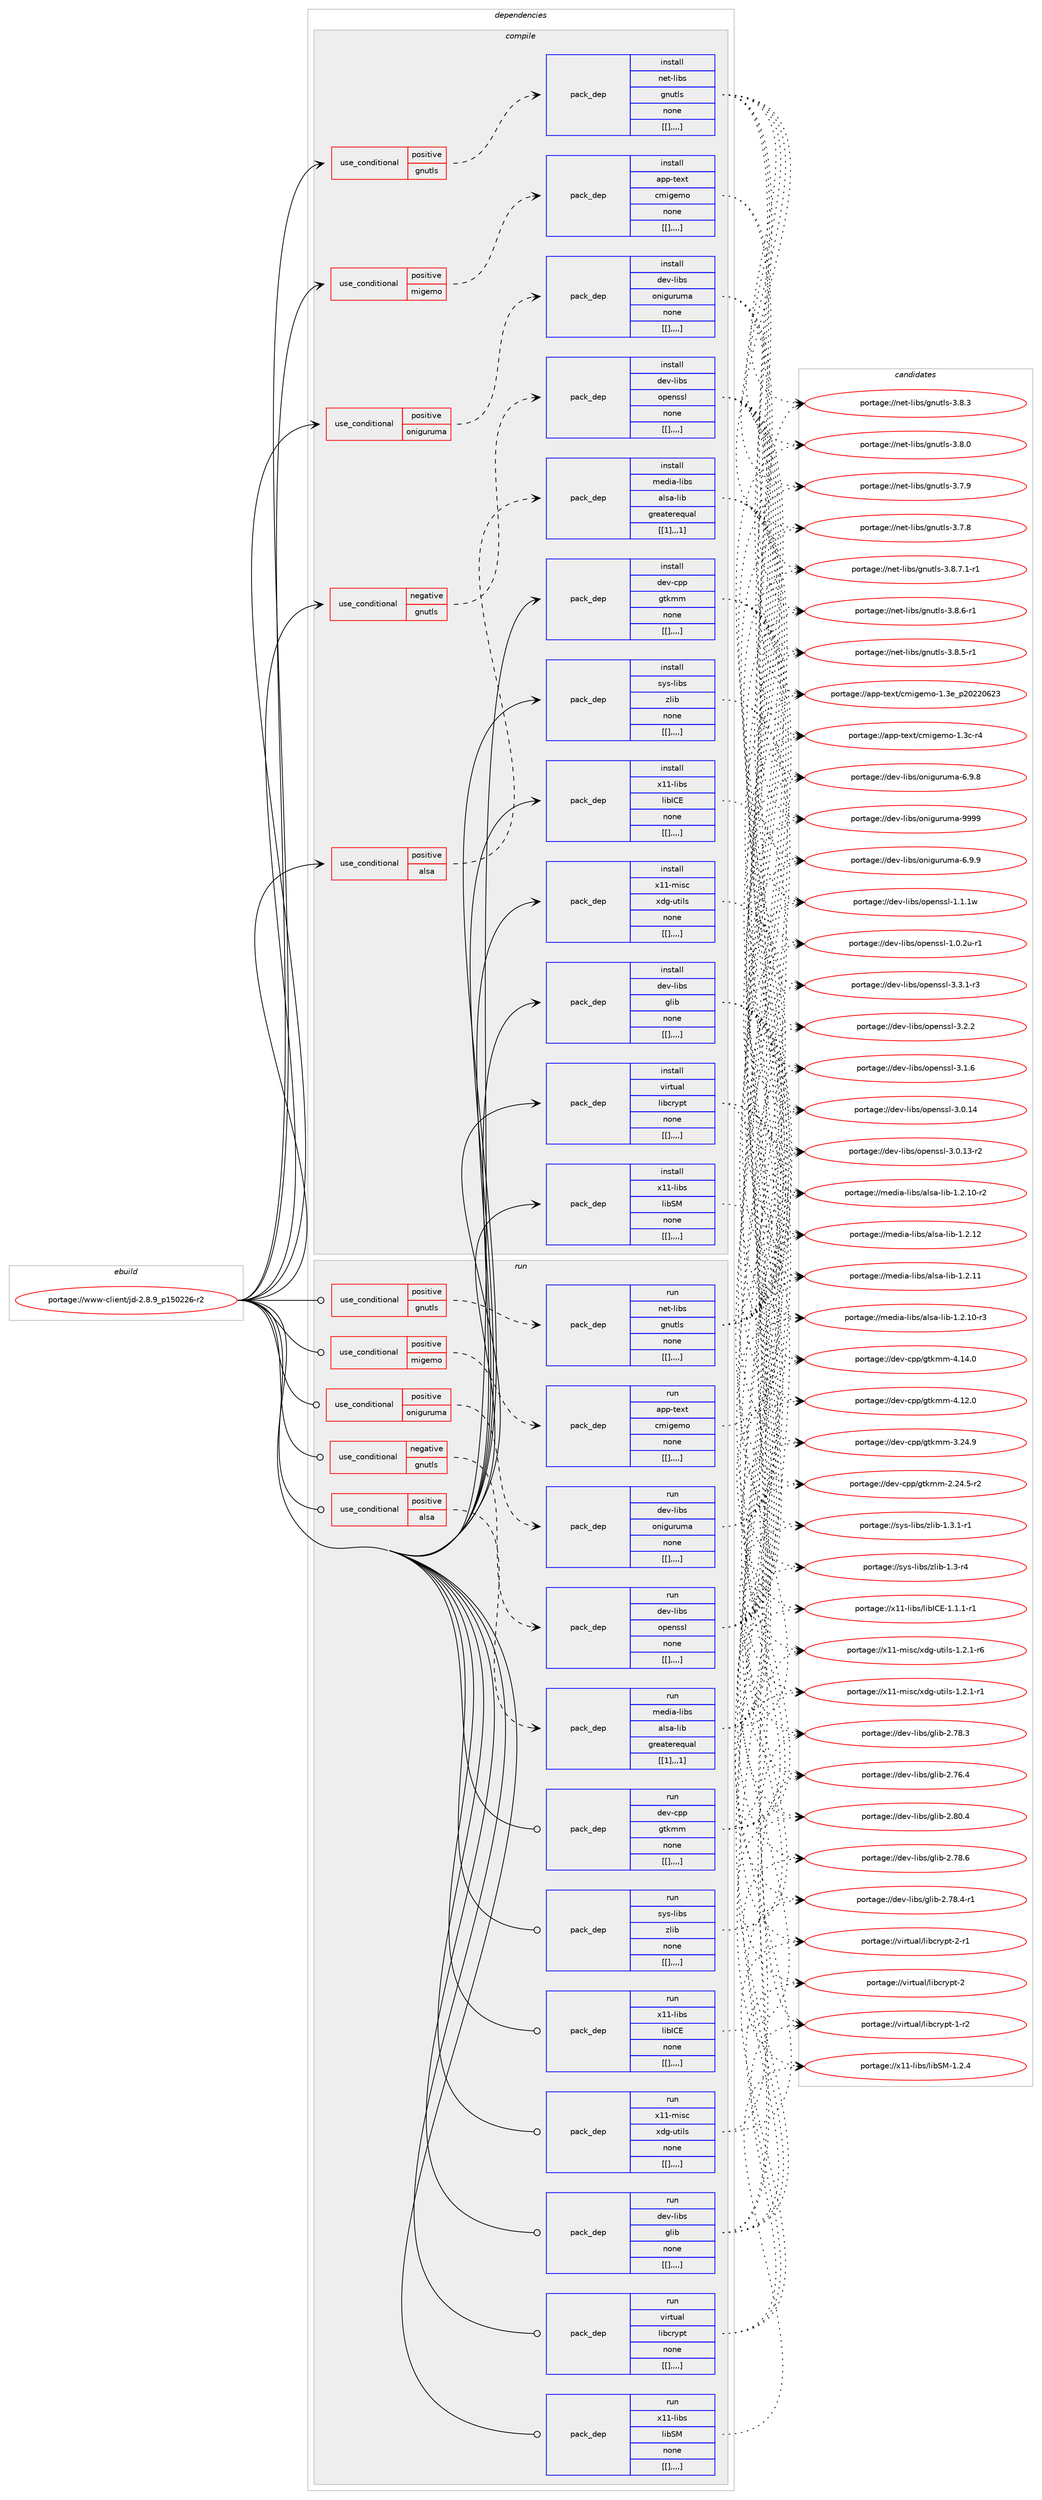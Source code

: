 digraph prolog {

# *************
# Graph options
# *************

newrank=true;
concentrate=true;
compound=true;
graph [rankdir=LR,fontname=Helvetica,fontsize=10,ranksep=1.5];#, ranksep=2.5, nodesep=0.2];
edge  [arrowhead=vee];
node  [fontname=Helvetica,fontsize=10];

# **********
# The ebuild
# **********

subgraph cluster_leftcol {
color=gray;
label=<<i>ebuild</i>>;
id [label="portage://www-client/jd-2.8.9_p150226-r2", color=red, width=4, href="../www-client/jd-2.8.9_p150226-r2.svg"];
}

# ****************
# The dependencies
# ****************

subgraph cluster_midcol {
color=gray;
label=<<i>dependencies</i>>;
subgraph cluster_compile {
fillcolor="#eeeeee";
style=filled;
label=<<i>compile</i>>;
subgraph cond124753 {
dependency469076 [label=<<TABLE BORDER="0" CELLBORDER="1" CELLSPACING="0" CELLPADDING="4"><TR><TD ROWSPAN="3" CELLPADDING="10">use_conditional</TD></TR><TR><TD>negative</TD></TR><TR><TD>gnutls</TD></TR></TABLE>>, shape=none, color=red];
subgraph pack340835 {
dependency469077 [label=<<TABLE BORDER="0" CELLBORDER="1" CELLSPACING="0" CELLPADDING="4" WIDTH="220"><TR><TD ROWSPAN="6" CELLPADDING="30">pack_dep</TD></TR><TR><TD WIDTH="110">install</TD></TR><TR><TD>dev-libs</TD></TR><TR><TD>openssl</TD></TR><TR><TD>none</TD></TR><TR><TD>[[],,,,]</TD></TR></TABLE>>, shape=none, color=blue];
}
dependency469076:e -> dependency469077:w [weight=20,style="dashed",arrowhead="vee"];
}
id:e -> dependency469076:w [weight=20,style="solid",arrowhead="vee"];
subgraph cond124754 {
dependency469078 [label=<<TABLE BORDER="0" CELLBORDER="1" CELLSPACING="0" CELLPADDING="4"><TR><TD ROWSPAN="3" CELLPADDING="10">use_conditional</TD></TR><TR><TD>positive</TD></TR><TR><TD>alsa</TD></TR></TABLE>>, shape=none, color=red];
subgraph pack340836 {
dependency469079 [label=<<TABLE BORDER="0" CELLBORDER="1" CELLSPACING="0" CELLPADDING="4" WIDTH="220"><TR><TD ROWSPAN="6" CELLPADDING="30">pack_dep</TD></TR><TR><TD WIDTH="110">install</TD></TR><TR><TD>media-libs</TD></TR><TR><TD>alsa-lib</TD></TR><TR><TD>greaterequal</TD></TR><TR><TD>[[1],,,1]</TD></TR></TABLE>>, shape=none, color=blue];
}
dependency469078:e -> dependency469079:w [weight=20,style="dashed",arrowhead="vee"];
}
id:e -> dependency469078:w [weight=20,style="solid",arrowhead="vee"];
subgraph cond124755 {
dependency469080 [label=<<TABLE BORDER="0" CELLBORDER="1" CELLSPACING="0" CELLPADDING="4"><TR><TD ROWSPAN="3" CELLPADDING="10">use_conditional</TD></TR><TR><TD>positive</TD></TR><TR><TD>gnutls</TD></TR></TABLE>>, shape=none, color=red];
subgraph pack340837 {
dependency469081 [label=<<TABLE BORDER="0" CELLBORDER="1" CELLSPACING="0" CELLPADDING="4" WIDTH="220"><TR><TD ROWSPAN="6" CELLPADDING="30">pack_dep</TD></TR><TR><TD WIDTH="110">install</TD></TR><TR><TD>net-libs</TD></TR><TR><TD>gnutls</TD></TR><TR><TD>none</TD></TR><TR><TD>[[],,,,]</TD></TR></TABLE>>, shape=none, color=blue];
}
dependency469080:e -> dependency469081:w [weight=20,style="dashed",arrowhead="vee"];
}
id:e -> dependency469080:w [weight=20,style="solid",arrowhead="vee"];
subgraph cond124756 {
dependency469082 [label=<<TABLE BORDER="0" CELLBORDER="1" CELLSPACING="0" CELLPADDING="4"><TR><TD ROWSPAN="3" CELLPADDING="10">use_conditional</TD></TR><TR><TD>positive</TD></TR><TR><TD>migemo</TD></TR></TABLE>>, shape=none, color=red];
subgraph pack340838 {
dependency469083 [label=<<TABLE BORDER="0" CELLBORDER="1" CELLSPACING="0" CELLPADDING="4" WIDTH="220"><TR><TD ROWSPAN="6" CELLPADDING="30">pack_dep</TD></TR><TR><TD WIDTH="110">install</TD></TR><TR><TD>app-text</TD></TR><TR><TD>cmigemo</TD></TR><TR><TD>none</TD></TR><TR><TD>[[],,,,]</TD></TR></TABLE>>, shape=none, color=blue];
}
dependency469082:e -> dependency469083:w [weight=20,style="dashed",arrowhead="vee"];
}
id:e -> dependency469082:w [weight=20,style="solid",arrowhead="vee"];
subgraph cond124757 {
dependency469084 [label=<<TABLE BORDER="0" CELLBORDER="1" CELLSPACING="0" CELLPADDING="4"><TR><TD ROWSPAN="3" CELLPADDING="10">use_conditional</TD></TR><TR><TD>positive</TD></TR><TR><TD>oniguruma</TD></TR></TABLE>>, shape=none, color=red];
subgraph pack340839 {
dependency469085 [label=<<TABLE BORDER="0" CELLBORDER="1" CELLSPACING="0" CELLPADDING="4" WIDTH="220"><TR><TD ROWSPAN="6" CELLPADDING="30">pack_dep</TD></TR><TR><TD WIDTH="110">install</TD></TR><TR><TD>dev-libs</TD></TR><TR><TD>oniguruma</TD></TR><TR><TD>none</TD></TR><TR><TD>[[],,,,]</TD></TR></TABLE>>, shape=none, color=blue];
}
dependency469084:e -> dependency469085:w [weight=20,style="dashed",arrowhead="vee"];
}
id:e -> dependency469084:w [weight=20,style="solid",arrowhead="vee"];
subgraph pack340840 {
dependency469086 [label=<<TABLE BORDER="0" CELLBORDER="1" CELLSPACING="0" CELLPADDING="4" WIDTH="220"><TR><TD ROWSPAN="6" CELLPADDING="30">pack_dep</TD></TR><TR><TD WIDTH="110">install</TD></TR><TR><TD>dev-cpp</TD></TR><TR><TD>gtkmm</TD></TR><TR><TD>none</TD></TR><TR><TD>[[],,,,]</TD></TR></TABLE>>, shape=none, color=blue];
}
id:e -> dependency469086:w [weight=20,style="solid",arrowhead="vee"];
subgraph pack340841 {
dependency469087 [label=<<TABLE BORDER="0" CELLBORDER="1" CELLSPACING="0" CELLPADDING="4" WIDTH="220"><TR><TD ROWSPAN="6" CELLPADDING="30">pack_dep</TD></TR><TR><TD WIDTH="110">install</TD></TR><TR><TD>dev-libs</TD></TR><TR><TD>glib</TD></TR><TR><TD>none</TD></TR><TR><TD>[[],,,,]</TD></TR></TABLE>>, shape=none, color=blue];
}
id:e -> dependency469087:w [weight=20,style="solid",arrowhead="vee"];
subgraph pack340842 {
dependency469088 [label=<<TABLE BORDER="0" CELLBORDER="1" CELLSPACING="0" CELLPADDING="4" WIDTH="220"><TR><TD ROWSPAN="6" CELLPADDING="30">pack_dep</TD></TR><TR><TD WIDTH="110">install</TD></TR><TR><TD>sys-libs</TD></TR><TR><TD>zlib</TD></TR><TR><TD>none</TD></TR><TR><TD>[[],,,,]</TD></TR></TABLE>>, shape=none, color=blue];
}
id:e -> dependency469088:w [weight=20,style="solid",arrowhead="vee"];
subgraph pack340843 {
dependency469089 [label=<<TABLE BORDER="0" CELLBORDER="1" CELLSPACING="0" CELLPADDING="4" WIDTH="220"><TR><TD ROWSPAN="6" CELLPADDING="30">pack_dep</TD></TR><TR><TD WIDTH="110">install</TD></TR><TR><TD>virtual</TD></TR><TR><TD>libcrypt</TD></TR><TR><TD>none</TD></TR><TR><TD>[[],,,,]</TD></TR></TABLE>>, shape=none, color=blue];
}
id:e -> dependency469089:w [weight=20,style="solid",arrowhead="vee"];
subgraph pack340844 {
dependency469090 [label=<<TABLE BORDER="0" CELLBORDER="1" CELLSPACING="0" CELLPADDING="4" WIDTH="220"><TR><TD ROWSPAN="6" CELLPADDING="30">pack_dep</TD></TR><TR><TD WIDTH="110">install</TD></TR><TR><TD>x11-libs</TD></TR><TR><TD>libICE</TD></TR><TR><TD>none</TD></TR><TR><TD>[[],,,,]</TD></TR></TABLE>>, shape=none, color=blue];
}
id:e -> dependency469090:w [weight=20,style="solid",arrowhead="vee"];
subgraph pack340845 {
dependency469091 [label=<<TABLE BORDER="0" CELLBORDER="1" CELLSPACING="0" CELLPADDING="4" WIDTH="220"><TR><TD ROWSPAN="6" CELLPADDING="30">pack_dep</TD></TR><TR><TD WIDTH="110">install</TD></TR><TR><TD>x11-libs</TD></TR><TR><TD>libSM</TD></TR><TR><TD>none</TD></TR><TR><TD>[[],,,,]</TD></TR></TABLE>>, shape=none, color=blue];
}
id:e -> dependency469091:w [weight=20,style="solid",arrowhead="vee"];
subgraph pack340846 {
dependency469092 [label=<<TABLE BORDER="0" CELLBORDER="1" CELLSPACING="0" CELLPADDING="4" WIDTH="220"><TR><TD ROWSPAN="6" CELLPADDING="30">pack_dep</TD></TR><TR><TD WIDTH="110">install</TD></TR><TR><TD>x11-misc</TD></TR><TR><TD>xdg-utils</TD></TR><TR><TD>none</TD></TR><TR><TD>[[],,,,]</TD></TR></TABLE>>, shape=none, color=blue];
}
id:e -> dependency469092:w [weight=20,style="solid",arrowhead="vee"];
}
subgraph cluster_compileandrun {
fillcolor="#eeeeee";
style=filled;
label=<<i>compile and run</i>>;
}
subgraph cluster_run {
fillcolor="#eeeeee";
style=filled;
label=<<i>run</i>>;
subgraph cond124758 {
dependency469093 [label=<<TABLE BORDER="0" CELLBORDER="1" CELLSPACING="0" CELLPADDING="4"><TR><TD ROWSPAN="3" CELLPADDING="10">use_conditional</TD></TR><TR><TD>negative</TD></TR><TR><TD>gnutls</TD></TR></TABLE>>, shape=none, color=red];
subgraph pack340847 {
dependency469094 [label=<<TABLE BORDER="0" CELLBORDER="1" CELLSPACING="0" CELLPADDING="4" WIDTH="220"><TR><TD ROWSPAN="6" CELLPADDING="30">pack_dep</TD></TR><TR><TD WIDTH="110">run</TD></TR><TR><TD>dev-libs</TD></TR><TR><TD>openssl</TD></TR><TR><TD>none</TD></TR><TR><TD>[[],,,,]</TD></TR></TABLE>>, shape=none, color=blue];
}
dependency469093:e -> dependency469094:w [weight=20,style="dashed",arrowhead="vee"];
}
id:e -> dependency469093:w [weight=20,style="solid",arrowhead="odot"];
subgraph cond124759 {
dependency469095 [label=<<TABLE BORDER="0" CELLBORDER="1" CELLSPACING="0" CELLPADDING="4"><TR><TD ROWSPAN="3" CELLPADDING="10">use_conditional</TD></TR><TR><TD>positive</TD></TR><TR><TD>alsa</TD></TR></TABLE>>, shape=none, color=red];
subgraph pack340848 {
dependency469096 [label=<<TABLE BORDER="0" CELLBORDER="1" CELLSPACING="0" CELLPADDING="4" WIDTH="220"><TR><TD ROWSPAN="6" CELLPADDING="30">pack_dep</TD></TR><TR><TD WIDTH="110">run</TD></TR><TR><TD>media-libs</TD></TR><TR><TD>alsa-lib</TD></TR><TR><TD>greaterequal</TD></TR><TR><TD>[[1],,,1]</TD></TR></TABLE>>, shape=none, color=blue];
}
dependency469095:e -> dependency469096:w [weight=20,style="dashed",arrowhead="vee"];
}
id:e -> dependency469095:w [weight=20,style="solid",arrowhead="odot"];
subgraph cond124760 {
dependency469097 [label=<<TABLE BORDER="0" CELLBORDER="1" CELLSPACING="0" CELLPADDING="4"><TR><TD ROWSPAN="3" CELLPADDING="10">use_conditional</TD></TR><TR><TD>positive</TD></TR><TR><TD>gnutls</TD></TR></TABLE>>, shape=none, color=red];
subgraph pack340849 {
dependency469098 [label=<<TABLE BORDER="0" CELLBORDER="1" CELLSPACING="0" CELLPADDING="4" WIDTH="220"><TR><TD ROWSPAN="6" CELLPADDING="30">pack_dep</TD></TR><TR><TD WIDTH="110">run</TD></TR><TR><TD>net-libs</TD></TR><TR><TD>gnutls</TD></TR><TR><TD>none</TD></TR><TR><TD>[[],,,,]</TD></TR></TABLE>>, shape=none, color=blue];
}
dependency469097:e -> dependency469098:w [weight=20,style="dashed",arrowhead="vee"];
}
id:e -> dependency469097:w [weight=20,style="solid",arrowhead="odot"];
subgraph cond124761 {
dependency469099 [label=<<TABLE BORDER="0" CELLBORDER="1" CELLSPACING="0" CELLPADDING="4"><TR><TD ROWSPAN="3" CELLPADDING="10">use_conditional</TD></TR><TR><TD>positive</TD></TR><TR><TD>migemo</TD></TR></TABLE>>, shape=none, color=red];
subgraph pack340850 {
dependency469100 [label=<<TABLE BORDER="0" CELLBORDER="1" CELLSPACING="0" CELLPADDING="4" WIDTH="220"><TR><TD ROWSPAN="6" CELLPADDING="30">pack_dep</TD></TR><TR><TD WIDTH="110">run</TD></TR><TR><TD>app-text</TD></TR><TR><TD>cmigemo</TD></TR><TR><TD>none</TD></TR><TR><TD>[[],,,,]</TD></TR></TABLE>>, shape=none, color=blue];
}
dependency469099:e -> dependency469100:w [weight=20,style="dashed",arrowhead="vee"];
}
id:e -> dependency469099:w [weight=20,style="solid",arrowhead="odot"];
subgraph cond124762 {
dependency469101 [label=<<TABLE BORDER="0" CELLBORDER="1" CELLSPACING="0" CELLPADDING="4"><TR><TD ROWSPAN="3" CELLPADDING="10">use_conditional</TD></TR><TR><TD>positive</TD></TR><TR><TD>oniguruma</TD></TR></TABLE>>, shape=none, color=red];
subgraph pack340851 {
dependency469102 [label=<<TABLE BORDER="0" CELLBORDER="1" CELLSPACING="0" CELLPADDING="4" WIDTH="220"><TR><TD ROWSPAN="6" CELLPADDING="30">pack_dep</TD></TR><TR><TD WIDTH="110">run</TD></TR><TR><TD>dev-libs</TD></TR><TR><TD>oniguruma</TD></TR><TR><TD>none</TD></TR><TR><TD>[[],,,,]</TD></TR></TABLE>>, shape=none, color=blue];
}
dependency469101:e -> dependency469102:w [weight=20,style="dashed",arrowhead="vee"];
}
id:e -> dependency469101:w [weight=20,style="solid",arrowhead="odot"];
subgraph pack340852 {
dependency469103 [label=<<TABLE BORDER="0" CELLBORDER="1" CELLSPACING="0" CELLPADDING="4" WIDTH="220"><TR><TD ROWSPAN="6" CELLPADDING="30">pack_dep</TD></TR><TR><TD WIDTH="110">run</TD></TR><TR><TD>dev-cpp</TD></TR><TR><TD>gtkmm</TD></TR><TR><TD>none</TD></TR><TR><TD>[[],,,,]</TD></TR></TABLE>>, shape=none, color=blue];
}
id:e -> dependency469103:w [weight=20,style="solid",arrowhead="odot"];
subgraph pack340853 {
dependency469104 [label=<<TABLE BORDER="0" CELLBORDER="1" CELLSPACING="0" CELLPADDING="4" WIDTH="220"><TR><TD ROWSPAN="6" CELLPADDING="30">pack_dep</TD></TR><TR><TD WIDTH="110">run</TD></TR><TR><TD>dev-libs</TD></TR><TR><TD>glib</TD></TR><TR><TD>none</TD></TR><TR><TD>[[],,,,]</TD></TR></TABLE>>, shape=none, color=blue];
}
id:e -> dependency469104:w [weight=20,style="solid",arrowhead="odot"];
subgraph pack340854 {
dependency469105 [label=<<TABLE BORDER="0" CELLBORDER="1" CELLSPACING="0" CELLPADDING="4" WIDTH="220"><TR><TD ROWSPAN="6" CELLPADDING="30">pack_dep</TD></TR><TR><TD WIDTH="110">run</TD></TR><TR><TD>sys-libs</TD></TR><TR><TD>zlib</TD></TR><TR><TD>none</TD></TR><TR><TD>[[],,,,]</TD></TR></TABLE>>, shape=none, color=blue];
}
id:e -> dependency469105:w [weight=20,style="solid",arrowhead="odot"];
subgraph pack340855 {
dependency469106 [label=<<TABLE BORDER="0" CELLBORDER="1" CELLSPACING="0" CELLPADDING="4" WIDTH="220"><TR><TD ROWSPAN="6" CELLPADDING="30">pack_dep</TD></TR><TR><TD WIDTH="110">run</TD></TR><TR><TD>virtual</TD></TR><TR><TD>libcrypt</TD></TR><TR><TD>none</TD></TR><TR><TD>[[],,,,]</TD></TR></TABLE>>, shape=none, color=blue];
}
id:e -> dependency469106:w [weight=20,style="solid",arrowhead="odot"];
subgraph pack340856 {
dependency469107 [label=<<TABLE BORDER="0" CELLBORDER="1" CELLSPACING="0" CELLPADDING="4" WIDTH="220"><TR><TD ROWSPAN="6" CELLPADDING="30">pack_dep</TD></TR><TR><TD WIDTH="110">run</TD></TR><TR><TD>x11-libs</TD></TR><TR><TD>libICE</TD></TR><TR><TD>none</TD></TR><TR><TD>[[],,,,]</TD></TR></TABLE>>, shape=none, color=blue];
}
id:e -> dependency469107:w [weight=20,style="solid",arrowhead="odot"];
subgraph pack340857 {
dependency469108 [label=<<TABLE BORDER="0" CELLBORDER="1" CELLSPACING="0" CELLPADDING="4" WIDTH="220"><TR><TD ROWSPAN="6" CELLPADDING="30">pack_dep</TD></TR><TR><TD WIDTH="110">run</TD></TR><TR><TD>x11-libs</TD></TR><TR><TD>libSM</TD></TR><TR><TD>none</TD></TR><TR><TD>[[],,,,]</TD></TR></TABLE>>, shape=none, color=blue];
}
id:e -> dependency469108:w [weight=20,style="solid",arrowhead="odot"];
subgraph pack340858 {
dependency469109 [label=<<TABLE BORDER="0" CELLBORDER="1" CELLSPACING="0" CELLPADDING="4" WIDTH="220"><TR><TD ROWSPAN="6" CELLPADDING="30">pack_dep</TD></TR><TR><TD WIDTH="110">run</TD></TR><TR><TD>x11-misc</TD></TR><TR><TD>xdg-utils</TD></TR><TR><TD>none</TD></TR><TR><TD>[[],,,,]</TD></TR></TABLE>>, shape=none, color=blue];
}
id:e -> dependency469109:w [weight=20,style="solid",arrowhead="odot"];
}
}

# **************
# The candidates
# **************

subgraph cluster_choices {
rank=same;
color=gray;
label=<<i>candidates</i>>;

subgraph choice340835 {
color=black;
nodesep=1;
choice1001011184510810598115471111121011101151151084551465146494511451 [label="portage://dev-libs/openssl-3.3.1-r3", color=red, width=4,href="../dev-libs/openssl-3.3.1-r3.svg"];
choice100101118451081059811547111112101110115115108455146504650 [label="portage://dev-libs/openssl-3.2.2", color=red, width=4,href="../dev-libs/openssl-3.2.2.svg"];
choice100101118451081059811547111112101110115115108455146494654 [label="portage://dev-libs/openssl-3.1.6", color=red, width=4,href="../dev-libs/openssl-3.1.6.svg"];
choice10010111845108105981154711111210111011511510845514648464952 [label="portage://dev-libs/openssl-3.0.14", color=red, width=4,href="../dev-libs/openssl-3.0.14.svg"];
choice100101118451081059811547111112101110115115108455146484649514511450 [label="portage://dev-libs/openssl-3.0.13-r2", color=red, width=4,href="../dev-libs/openssl-3.0.13-r2.svg"];
choice100101118451081059811547111112101110115115108454946494649119 [label="portage://dev-libs/openssl-1.1.1w", color=red, width=4,href="../dev-libs/openssl-1.1.1w.svg"];
choice1001011184510810598115471111121011101151151084549464846501174511449 [label="portage://dev-libs/openssl-1.0.2u-r1", color=red, width=4,href="../dev-libs/openssl-1.0.2u-r1.svg"];
dependency469077:e -> choice1001011184510810598115471111121011101151151084551465146494511451:w [style=dotted,weight="100"];
dependency469077:e -> choice100101118451081059811547111112101110115115108455146504650:w [style=dotted,weight="100"];
dependency469077:e -> choice100101118451081059811547111112101110115115108455146494654:w [style=dotted,weight="100"];
dependency469077:e -> choice10010111845108105981154711111210111011511510845514648464952:w [style=dotted,weight="100"];
dependency469077:e -> choice100101118451081059811547111112101110115115108455146484649514511450:w [style=dotted,weight="100"];
dependency469077:e -> choice100101118451081059811547111112101110115115108454946494649119:w [style=dotted,weight="100"];
dependency469077:e -> choice1001011184510810598115471111121011101151151084549464846501174511449:w [style=dotted,weight="100"];
}
subgraph choice340836 {
color=black;
nodesep=1;
choice109101100105974510810598115479710811597451081059845494650464950 [label="portage://media-libs/alsa-lib-1.2.12", color=red, width=4,href="../media-libs/alsa-lib-1.2.12.svg"];
choice109101100105974510810598115479710811597451081059845494650464949 [label="portage://media-libs/alsa-lib-1.2.11", color=red, width=4,href="../media-libs/alsa-lib-1.2.11.svg"];
choice1091011001059745108105981154797108115974510810598454946504649484511451 [label="portage://media-libs/alsa-lib-1.2.10-r3", color=red, width=4,href="../media-libs/alsa-lib-1.2.10-r3.svg"];
choice1091011001059745108105981154797108115974510810598454946504649484511450 [label="portage://media-libs/alsa-lib-1.2.10-r2", color=red, width=4,href="../media-libs/alsa-lib-1.2.10-r2.svg"];
dependency469079:e -> choice109101100105974510810598115479710811597451081059845494650464950:w [style=dotted,weight="100"];
dependency469079:e -> choice109101100105974510810598115479710811597451081059845494650464949:w [style=dotted,weight="100"];
dependency469079:e -> choice1091011001059745108105981154797108115974510810598454946504649484511451:w [style=dotted,weight="100"];
dependency469079:e -> choice1091011001059745108105981154797108115974510810598454946504649484511450:w [style=dotted,weight="100"];
}
subgraph choice340837 {
color=black;
nodesep=1;
choice11010111645108105981154710311011711610811545514656465546494511449 [label="portage://net-libs/gnutls-3.8.7.1-r1", color=red, width=4,href="../net-libs/gnutls-3.8.7.1-r1.svg"];
choice1101011164510810598115471031101171161081154551465646544511449 [label="portage://net-libs/gnutls-3.8.6-r1", color=red, width=4,href="../net-libs/gnutls-3.8.6-r1.svg"];
choice1101011164510810598115471031101171161081154551465646534511449 [label="portage://net-libs/gnutls-3.8.5-r1", color=red, width=4,href="../net-libs/gnutls-3.8.5-r1.svg"];
choice110101116451081059811547103110117116108115455146564651 [label="portage://net-libs/gnutls-3.8.3", color=red, width=4,href="../net-libs/gnutls-3.8.3.svg"];
choice110101116451081059811547103110117116108115455146564648 [label="portage://net-libs/gnutls-3.8.0", color=red, width=4,href="../net-libs/gnutls-3.8.0.svg"];
choice110101116451081059811547103110117116108115455146554657 [label="portage://net-libs/gnutls-3.7.9", color=red, width=4,href="../net-libs/gnutls-3.7.9.svg"];
choice110101116451081059811547103110117116108115455146554656 [label="portage://net-libs/gnutls-3.7.8", color=red, width=4,href="../net-libs/gnutls-3.7.8.svg"];
dependency469081:e -> choice11010111645108105981154710311011711610811545514656465546494511449:w [style=dotted,weight="100"];
dependency469081:e -> choice1101011164510810598115471031101171161081154551465646544511449:w [style=dotted,weight="100"];
dependency469081:e -> choice1101011164510810598115471031101171161081154551465646534511449:w [style=dotted,weight="100"];
dependency469081:e -> choice110101116451081059811547103110117116108115455146564651:w [style=dotted,weight="100"];
dependency469081:e -> choice110101116451081059811547103110117116108115455146564648:w [style=dotted,weight="100"];
dependency469081:e -> choice110101116451081059811547103110117116108115455146554657:w [style=dotted,weight="100"];
dependency469081:e -> choice110101116451081059811547103110117116108115455146554656:w [style=dotted,weight="100"];
}
subgraph choice340838 {
color=black;
nodesep=1;
choice9711211245116101120116479910910510310110911145494651101951125048505048545051 [label="portage://app-text/cmigemo-1.3e_p20220623", color=red, width=4,href="../app-text/cmigemo-1.3e_p20220623.svg"];
choice9711211245116101120116479910910510310110911145494651994511452 [label="portage://app-text/cmigemo-1.3c-r4", color=red, width=4,href="../app-text/cmigemo-1.3c-r4.svg"];
dependency469083:e -> choice9711211245116101120116479910910510310110911145494651101951125048505048545051:w [style=dotted,weight="100"];
dependency469083:e -> choice9711211245116101120116479910910510310110911145494651994511452:w [style=dotted,weight="100"];
}
subgraph choice340839 {
color=black;
nodesep=1;
choice100101118451081059811547111110105103117114117109974557575757 [label="portage://dev-libs/oniguruma-9999", color=red, width=4,href="../dev-libs/oniguruma-9999.svg"];
choice10010111845108105981154711111010510311711411710997455446574657 [label="portage://dev-libs/oniguruma-6.9.9", color=red, width=4,href="../dev-libs/oniguruma-6.9.9.svg"];
choice10010111845108105981154711111010510311711411710997455446574656 [label="portage://dev-libs/oniguruma-6.9.8", color=red, width=4,href="../dev-libs/oniguruma-6.9.8.svg"];
dependency469085:e -> choice100101118451081059811547111110105103117114117109974557575757:w [style=dotted,weight="100"];
dependency469085:e -> choice10010111845108105981154711111010510311711411710997455446574657:w [style=dotted,weight="100"];
dependency469085:e -> choice10010111845108105981154711111010510311711411710997455446574656:w [style=dotted,weight="100"];
}
subgraph choice340840 {
color=black;
nodesep=1;
choice10010111845991121124710311610710910945524649524648 [label="portage://dev-cpp/gtkmm-4.14.0", color=red, width=4,href="../dev-cpp/gtkmm-4.14.0.svg"];
choice10010111845991121124710311610710910945524649504648 [label="portage://dev-cpp/gtkmm-4.12.0", color=red, width=4,href="../dev-cpp/gtkmm-4.12.0.svg"];
choice10010111845991121124710311610710910945514650524657 [label="portage://dev-cpp/gtkmm-3.24.9", color=red, width=4,href="../dev-cpp/gtkmm-3.24.9.svg"];
choice100101118459911211247103116107109109455046505246534511450 [label="portage://dev-cpp/gtkmm-2.24.5-r2", color=red, width=4,href="../dev-cpp/gtkmm-2.24.5-r2.svg"];
dependency469086:e -> choice10010111845991121124710311610710910945524649524648:w [style=dotted,weight="100"];
dependency469086:e -> choice10010111845991121124710311610710910945524649504648:w [style=dotted,weight="100"];
dependency469086:e -> choice10010111845991121124710311610710910945514650524657:w [style=dotted,weight="100"];
dependency469086:e -> choice100101118459911211247103116107109109455046505246534511450:w [style=dotted,weight="100"];
}
subgraph choice340841 {
color=black;
nodesep=1;
choice1001011184510810598115471031081059845504656484652 [label="portage://dev-libs/glib-2.80.4", color=red, width=4,href="../dev-libs/glib-2.80.4.svg"];
choice1001011184510810598115471031081059845504655564654 [label="portage://dev-libs/glib-2.78.6", color=red, width=4,href="../dev-libs/glib-2.78.6.svg"];
choice10010111845108105981154710310810598455046555646524511449 [label="portage://dev-libs/glib-2.78.4-r1", color=red, width=4,href="../dev-libs/glib-2.78.4-r1.svg"];
choice1001011184510810598115471031081059845504655564651 [label="portage://dev-libs/glib-2.78.3", color=red, width=4,href="../dev-libs/glib-2.78.3.svg"];
choice1001011184510810598115471031081059845504655544652 [label="portage://dev-libs/glib-2.76.4", color=red, width=4,href="../dev-libs/glib-2.76.4.svg"];
dependency469087:e -> choice1001011184510810598115471031081059845504656484652:w [style=dotted,weight="100"];
dependency469087:e -> choice1001011184510810598115471031081059845504655564654:w [style=dotted,weight="100"];
dependency469087:e -> choice10010111845108105981154710310810598455046555646524511449:w [style=dotted,weight="100"];
dependency469087:e -> choice1001011184510810598115471031081059845504655564651:w [style=dotted,weight="100"];
dependency469087:e -> choice1001011184510810598115471031081059845504655544652:w [style=dotted,weight="100"];
}
subgraph choice340842 {
color=black;
nodesep=1;
choice115121115451081059811547122108105984549465146494511449 [label="portage://sys-libs/zlib-1.3.1-r1", color=red, width=4,href="../sys-libs/zlib-1.3.1-r1.svg"];
choice11512111545108105981154712210810598454946514511452 [label="portage://sys-libs/zlib-1.3-r4", color=red, width=4,href="../sys-libs/zlib-1.3-r4.svg"];
dependency469088:e -> choice115121115451081059811547122108105984549465146494511449:w [style=dotted,weight="100"];
dependency469088:e -> choice11512111545108105981154712210810598454946514511452:w [style=dotted,weight="100"];
}
subgraph choice340843 {
color=black;
nodesep=1;
choice1181051141161179710847108105989911412111211645504511449 [label="portage://virtual/libcrypt-2-r1", color=red, width=4,href="../virtual/libcrypt-2-r1.svg"];
choice118105114116117971084710810598991141211121164550 [label="portage://virtual/libcrypt-2", color=red, width=4,href="../virtual/libcrypt-2.svg"];
choice1181051141161179710847108105989911412111211645494511450 [label="portage://virtual/libcrypt-1-r2", color=red, width=4,href="../virtual/libcrypt-1-r2.svg"];
dependency469089:e -> choice1181051141161179710847108105989911412111211645504511449:w [style=dotted,weight="100"];
dependency469089:e -> choice118105114116117971084710810598991141211121164550:w [style=dotted,weight="100"];
dependency469089:e -> choice1181051141161179710847108105989911412111211645494511450:w [style=dotted,weight="100"];
}
subgraph choice340844 {
color=black;
nodesep=1;
choice1204949451081059811547108105987367694549464946494511449 [label="portage://x11-libs/libICE-1.1.1-r1", color=red, width=4,href="../x11-libs/libICE-1.1.1-r1.svg"];
dependency469090:e -> choice1204949451081059811547108105987367694549464946494511449:w [style=dotted,weight="100"];
}
subgraph choice340845 {
color=black;
nodesep=1;
choice1204949451081059811547108105988377454946504652 [label="portage://x11-libs/libSM-1.2.4", color=red, width=4,href="../x11-libs/libSM-1.2.4.svg"];
dependency469091:e -> choice1204949451081059811547108105988377454946504652:w [style=dotted,weight="100"];
}
subgraph choice340846 {
color=black;
nodesep=1;
choice1204949451091051159947120100103451171161051081154549465046494511454 [label="portage://x11-misc/xdg-utils-1.2.1-r6", color=red, width=4,href="../x11-misc/xdg-utils-1.2.1-r6.svg"];
choice1204949451091051159947120100103451171161051081154549465046494511449 [label="portage://x11-misc/xdg-utils-1.2.1-r1", color=red, width=4,href="../x11-misc/xdg-utils-1.2.1-r1.svg"];
dependency469092:e -> choice1204949451091051159947120100103451171161051081154549465046494511454:w [style=dotted,weight="100"];
dependency469092:e -> choice1204949451091051159947120100103451171161051081154549465046494511449:w [style=dotted,weight="100"];
}
subgraph choice340847 {
color=black;
nodesep=1;
choice1001011184510810598115471111121011101151151084551465146494511451 [label="portage://dev-libs/openssl-3.3.1-r3", color=red, width=4,href="../dev-libs/openssl-3.3.1-r3.svg"];
choice100101118451081059811547111112101110115115108455146504650 [label="portage://dev-libs/openssl-3.2.2", color=red, width=4,href="../dev-libs/openssl-3.2.2.svg"];
choice100101118451081059811547111112101110115115108455146494654 [label="portage://dev-libs/openssl-3.1.6", color=red, width=4,href="../dev-libs/openssl-3.1.6.svg"];
choice10010111845108105981154711111210111011511510845514648464952 [label="portage://dev-libs/openssl-3.0.14", color=red, width=4,href="../dev-libs/openssl-3.0.14.svg"];
choice100101118451081059811547111112101110115115108455146484649514511450 [label="portage://dev-libs/openssl-3.0.13-r2", color=red, width=4,href="../dev-libs/openssl-3.0.13-r2.svg"];
choice100101118451081059811547111112101110115115108454946494649119 [label="portage://dev-libs/openssl-1.1.1w", color=red, width=4,href="../dev-libs/openssl-1.1.1w.svg"];
choice1001011184510810598115471111121011101151151084549464846501174511449 [label="portage://dev-libs/openssl-1.0.2u-r1", color=red, width=4,href="../dev-libs/openssl-1.0.2u-r1.svg"];
dependency469094:e -> choice1001011184510810598115471111121011101151151084551465146494511451:w [style=dotted,weight="100"];
dependency469094:e -> choice100101118451081059811547111112101110115115108455146504650:w [style=dotted,weight="100"];
dependency469094:e -> choice100101118451081059811547111112101110115115108455146494654:w [style=dotted,weight="100"];
dependency469094:e -> choice10010111845108105981154711111210111011511510845514648464952:w [style=dotted,weight="100"];
dependency469094:e -> choice100101118451081059811547111112101110115115108455146484649514511450:w [style=dotted,weight="100"];
dependency469094:e -> choice100101118451081059811547111112101110115115108454946494649119:w [style=dotted,weight="100"];
dependency469094:e -> choice1001011184510810598115471111121011101151151084549464846501174511449:w [style=dotted,weight="100"];
}
subgraph choice340848 {
color=black;
nodesep=1;
choice109101100105974510810598115479710811597451081059845494650464950 [label="portage://media-libs/alsa-lib-1.2.12", color=red, width=4,href="../media-libs/alsa-lib-1.2.12.svg"];
choice109101100105974510810598115479710811597451081059845494650464949 [label="portage://media-libs/alsa-lib-1.2.11", color=red, width=4,href="../media-libs/alsa-lib-1.2.11.svg"];
choice1091011001059745108105981154797108115974510810598454946504649484511451 [label="portage://media-libs/alsa-lib-1.2.10-r3", color=red, width=4,href="../media-libs/alsa-lib-1.2.10-r3.svg"];
choice1091011001059745108105981154797108115974510810598454946504649484511450 [label="portage://media-libs/alsa-lib-1.2.10-r2", color=red, width=4,href="../media-libs/alsa-lib-1.2.10-r2.svg"];
dependency469096:e -> choice109101100105974510810598115479710811597451081059845494650464950:w [style=dotted,weight="100"];
dependency469096:e -> choice109101100105974510810598115479710811597451081059845494650464949:w [style=dotted,weight="100"];
dependency469096:e -> choice1091011001059745108105981154797108115974510810598454946504649484511451:w [style=dotted,weight="100"];
dependency469096:e -> choice1091011001059745108105981154797108115974510810598454946504649484511450:w [style=dotted,weight="100"];
}
subgraph choice340849 {
color=black;
nodesep=1;
choice11010111645108105981154710311011711610811545514656465546494511449 [label="portage://net-libs/gnutls-3.8.7.1-r1", color=red, width=4,href="../net-libs/gnutls-3.8.7.1-r1.svg"];
choice1101011164510810598115471031101171161081154551465646544511449 [label="portage://net-libs/gnutls-3.8.6-r1", color=red, width=4,href="../net-libs/gnutls-3.8.6-r1.svg"];
choice1101011164510810598115471031101171161081154551465646534511449 [label="portage://net-libs/gnutls-3.8.5-r1", color=red, width=4,href="../net-libs/gnutls-3.8.5-r1.svg"];
choice110101116451081059811547103110117116108115455146564651 [label="portage://net-libs/gnutls-3.8.3", color=red, width=4,href="../net-libs/gnutls-3.8.3.svg"];
choice110101116451081059811547103110117116108115455146564648 [label="portage://net-libs/gnutls-3.8.0", color=red, width=4,href="../net-libs/gnutls-3.8.0.svg"];
choice110101116451081059811547103110117116108115455146554657 [label="portage://net-libs/gnutls-3.7.9", color=red, width=4,href="../net-libs/gnutls-3.7.9.svg"];
choice110101116451081059811547103110117116108115455146554656 [label="portage://net-libs/gnutls-3.7.8", color=red, width=4,href="../net-libs/gnutls-3.7.8.svg"];
dependency469098:e -> choice11010111645108105981154710311011711610811545514656465546494511449:w [style=dotted,weight="100"];
dependency469098:e -> choice1101011164510810598115471031101171161081154551465646544511449:w [style=dotted,weight="100"];
dependency469098:e -> choice1101011164510810598115471031101171161081154551465646534511449:w [style=dotted,weight="100"];
dependency469098:e -> choice110101116451081059811547103110117116108115455146564651:w [style=dotted,weight="100"];
dependency469098:e -> choice110101116451081059811547103110117116108115455146564648:w [style=dotted,weight="100"];
dependency469098:e -> choice110101116451081059811547103110117116108115455146554657:w [style=dotted,weight="100"];
dependency469098:e -> choice110101116451081059811547103110117116108115455146554656:w [style=dotted,weight="100"];
}
subgraph choice340850 {
color=black;
nodesep=1;
choice9711211245116101120116479910910510310110911145494651101951125048505048545051 [label="portage://app-text/cmigemo-1.3e_p20220623", color=red, width=4,href="../app-text/cmigemo-1.3e_p20220623.svg"];
choice9711211245116101120116479910910510310110911145494651994511452 [label="portage://app-text/cmigemo-1.3c-r4", color=red, width=4,href="../app-text/cmigemo-1.3c-r4.svg"];
dependency469100:e -> choice9711211245116101120116479910910510310110911145494651101951125048505048545051:w [style=dotted,weight="100"];
dependency469100:e -> choice9711211245116101120116479910910510310110911145494651994511452:w [style=dotted,weight="100"];
}
subgraph choice340851 {
color=black;
nodesep=1;
choice100101118451081059811547111110105103117114117109974557575757 [label="portage://dev-libs/oniguruma-9999", color=red, width=4,href="../dev-libs/oniguruma-9999.svg"];
choice10010111845108105981154711111010510311711411710997455446574657 [label="portage://dev-libs/oniguruma-6.9.9", color=red, width=4,href="../dev-libs/oniguruma-6.9.9.svg"];
choice10010111845108105981154711111010510311711411710997455446574656 [label="portage://dev-libs/oniguruma-6.9.8", color=red, width=4,href="../dev-libs/oniguruma-6.9.8.svg"];
dependency469102:e -> choice100101118451081059811547111110105103117114117109974557575757:w [style=dotted,weight="100"];
dependency469102:e -> choice10010111845108105981154711111010510311711411710997455446574657:w [style=dotted,weight="100"];
dependency469102:e -> choice10010111845108105981154711111010510311711411710997455446574656:w [style=dotted,weight="100"];
}
subgraph choice340852 {
color=black;
nodesep=1;
choice10010111845991121124710311610710910945524649524648 [label="portage://dev-cpp/gtkmm-4.14.0", color=red, width=4,href="../dev-cpp/gtkmm-4.14.0.svg"];
choice10010111845991121124710311610710910945524649504648 [label="portage://dev-cpp/gtkmm-4.12.0", color=red, width=4,href="../dev-cpp/gtkmm-4.12.0.svg"];
choice10010111845991121124710311610710910945514650524657 [label="portage://dev-cpp/gtkmm-3.24.9", color=red, width=4,href="../dev-cpp/gtkmm-3.24.9.svg"];
choice100101118459911211247103116107109109455046505246534511450 [label="portage://dev-cpp/gtkmm-2.24.5-r2", color=red, width=4,href="../dev-cpp/gtkmm-2.24.5-r2.svg"];
dependency469103:e -> choice10010111845991121124710311610710910945524649524648:w [style=dotted,weight="100"];
dependency469103:e -> choice10010111845991121124710311610710910945524649504648:w [style=dotted,weight="100"];
dependency469103:e -> choice10010111845991121124710311610710910945514650524657:w [style=dotted,weight="100"];
dependency469103:e -> choice100101118459911211247103116107109109455046505246534511450:w [style=dotted,weight="100"];
}
subgraph choice340853 {
color=black;
nodesep=1;
choice1001011184510810598115471031081059845504656484652 [label="portage://dev-libs/glib-2.80.4", color=red, width=4,href="../dev-libs/glib-2.80.4.svg"];
choice1001011184510810598115471031081059845504655564654 [label="portage://dev-libs/glib-2.78.6", color=red, width=4,href="../dev-libs/glib-2.78.6.svg"];
choice10010111845108105981154710310810598455046555646524511449 [label="portage://dev-libs/glib-2.78.4-r1", color=red, width=4,href="../dev-libs/glib-2.78.4-r1.svg"];
choice1001011184510810598115471031081059845504655564651 [label="portage://dev-libs/glib-2.78.3", color=red, width=4,href="../dev-libs/glib-2.78.3.svg"];
choice1001011184510810598115471031081059845504655544652 [label="portage://dev-libs/glib-2.76.4", color=red, width=4,href="../dev-libs/glib-2.76.4.svg"];
dependency469104:e -> choice1001011184510810598115471031081059845504656484652:w [style=dotted,weight="100"];
dependency469104:e -> choice1001011184510810598115471031081059845504655564654:w [style=dotted,weight="100"];
dependency469104:e -> choice10010111845108105981154710310810598455046555646524511449:w [style=dotted,weight="100"];
dependency469104:e -> choice1001011184510810598115471031081059845504655564651:w [style=dotted,weight="100"];
dependency469104:e -> choice1001011184510810598115471031081059845504655544652:w [style=dotted,weight="100"];
}
subgraph choice340854 {
color=black;
nodesep=1;
choice115121115451081059811547122108105984549465146494511449 [label="portage://sys-libs/zlib-1.3.1-r1", color=red, width=4,href="../sys-libs/zlib-1.3.1-r1.svg"];
choice11512111545108105981154712210810598454946514511452 [label="portage://sys-libs/zlib-1.3-r4", color=red, width=4,href="../sys-libs/zlib-1.3-r4.svg"];
dependency469105:e -> choice115121115451081059811547122108105984549465146494511449:w [style=dotted,weight="100"];
dependency469105:e -> choice11512111545108105981154712210810598454946514511452:w [style=dotted,weight="100"];
}
subgraph choice340855 {
color=black;
nodesep=1;
choice1181051141161179710847108105989911412111211645504511449 [label="portage://virtual/libcrypt-2-r1", color=red, width=4,href="../virtual/libcrypt-2-r1.svg"];
choice118105114116117971084710810598991141211121164550 [label="portage://virtual/libcrypt-2", color=red, width=4,href="../virtual/libcrypt-2.svg"];
choice1181051141161179710847108105989911412111211645494511450 [label="portage://virtual/libcrypt-1-r2", color=red, width=4,href="../virtual/libcrypt-1-r2.svg"];
dependency469106:e -> choice1181051141161179710847108105989911412111211645504511449:w [style=dotted,weight="100"];
dependency469106:e -> choice118105114116117971084710810598991141211121164550:w [style=dotted,weight="100"];
dependency469106:e -> choice1181051141161179710847108105989911412111211645494511450:w [style=dotted,weight="100"];
}
subgraph choice340856 {
color=black;
nodesep=1;
choice1204949451081059811547108105987367694549464946494511449 [label="portage://x11-libs/libICE-1.1.1-r1", color=red, width=4,href="../x11-libs/libICE-1.1.1-r1.svg"];
dependency469107:e -> choice1204949451081059811547108105987367694549464946494511449:w [style=dotted,weight="100"];
}
subgraph choice340857 {
color=black;
nodesep=1;
choice1204949451081059811547108105988377454946504652 [label="portage://x11-libs/libSM-1.2.4", color=red, width=4,href="../x11-libs/libSM-1.2.4.svg"];
dependency469108:e -> choice1204949451081059811547108105988377454946504652:w [style=dotted,weight="100"];
}
subgraph choice340858 {
color=black;
nodesep=1;
choice1204949451091051159947120100103451171161051081154549465046494511454 [label="portage://x11-misc/xdg-utils-1.2.1-r6", color=red, width=4,href="../x11-misc/xdg-utils-1.2.1-r6.svg"];
choice1204949451091051159947120100103451171161051081154549465046494511449 [label="portage://x11-misc/xdg-utils-1.2.1-r1", color=red, width=4,href="../x11-misc/xdg-utils-1.2.1-r1.svg"];
dependency469109:e -> choice1204949451091051159947120100103451171161051081154549465046494511454:w [style=dotted,weight="100"];
dependency469109:e -> choice1204949451091051159947120100103451171161051081154549465046494511449:w [style=dotted,weight="100"];
}
}

}
